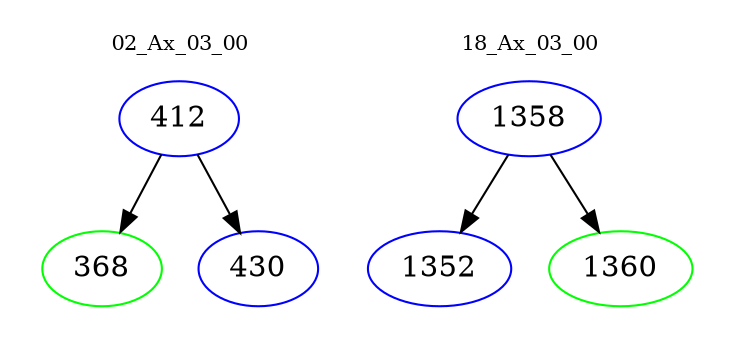 digraph{
subgraph cluster_0 {
color = white
label = "02_Ax_03_00";
fontsize=10;
T0_412 [label="412", color="blue"]
T0_412 -> T0_368 [color="black"]
T0_368 [label="368", color="green"]
T0_412 -> T0_430 [color="black"]
T0_430 [label="430", color="blue"]
}
subgraph cluster_1 {
color = white
label = "18_Ax_03_00";
fontsize=10;
T1_1358 [label="1358", color="blue"]
T1_1358 -> T1_1352 [color="black"]
T1_1352 [label="1352", color="blue"]
T1_1358 -> T1_1360 [color="black"]
T1_1360 [label="1360", color="green"]
}
}
